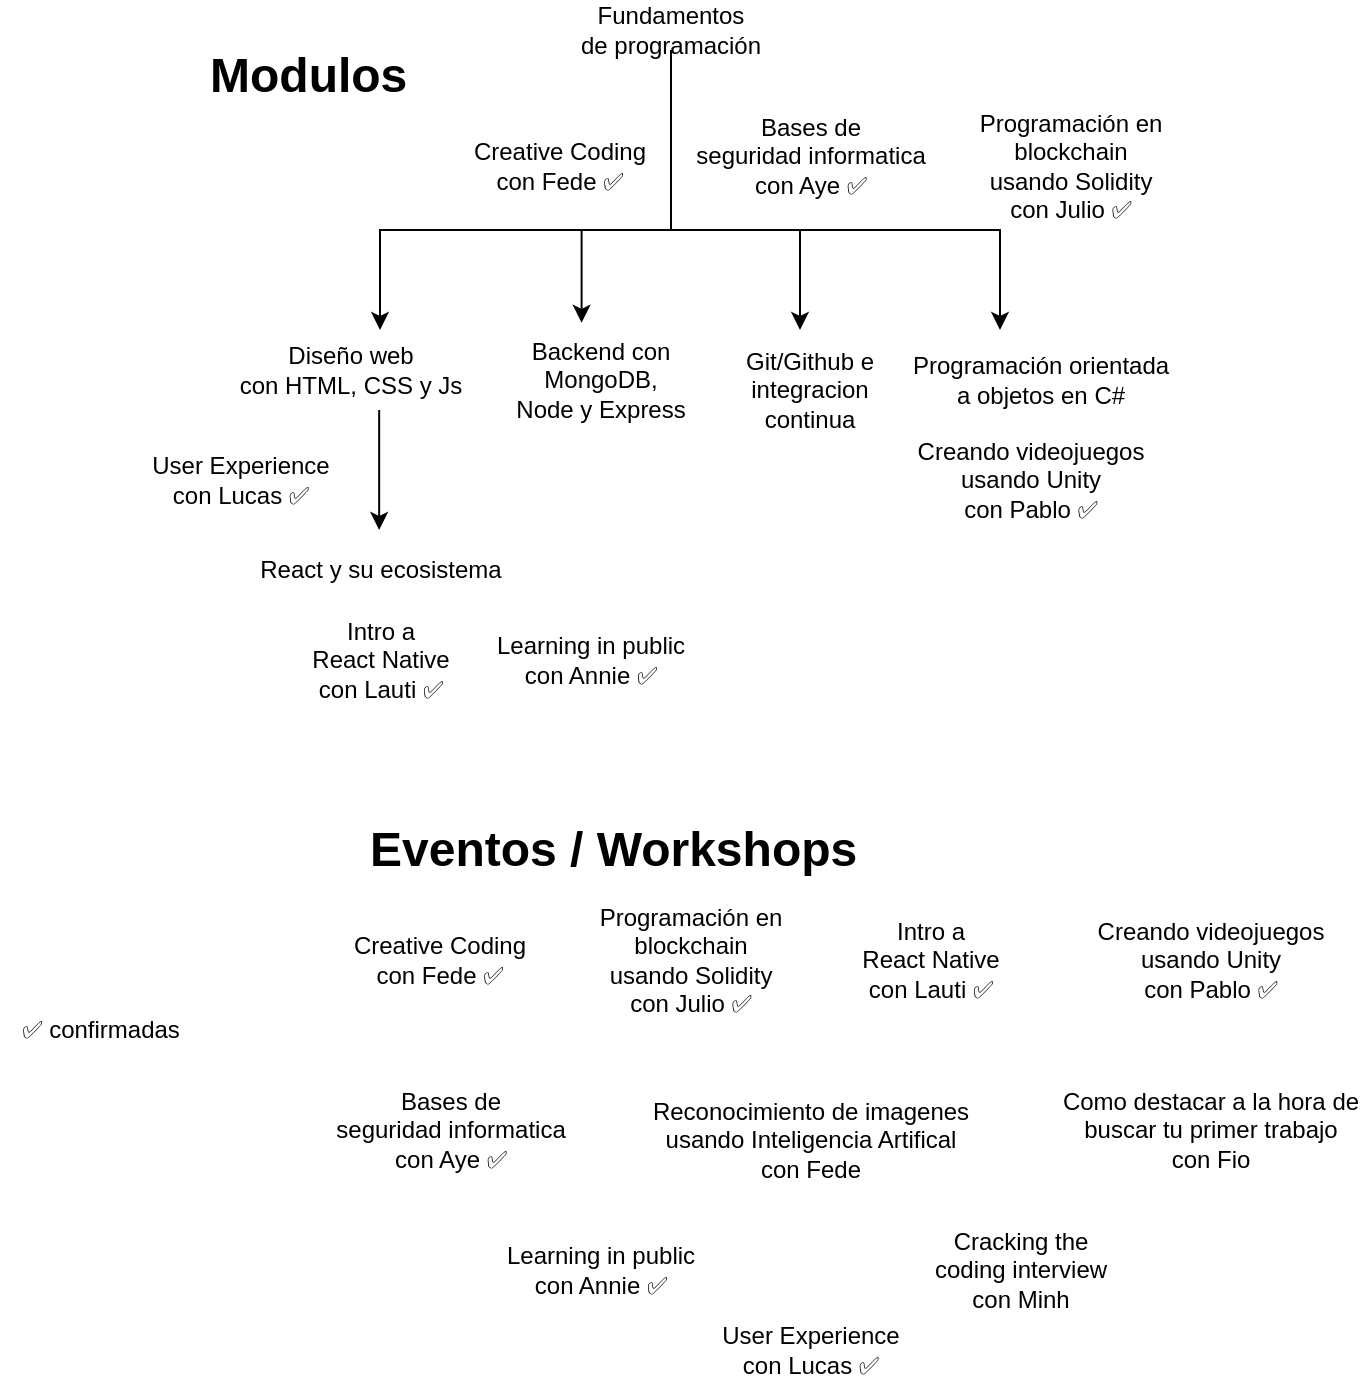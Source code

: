 <mxfile version="14.5.10" type="github">
  <diagram id="7E8aFTh_Ut4RKtqhWOqv" name="Page-1">
    <mxGraphModel dx="1538" dy="841" grid="1" gridSize="10" guides="1" tooltips="1" connect="1" arrows="1" fold="1" page="1" pageScale="1" pageWidth="850" pageHeight="1100" math="0" shadow="0">
      <root>
        <mxCell id="0" />
        <mxCell id="1" parent="0" />
        <mxCell id="SbtuQIadwy2TGa4tqadt-1" style="edgeStyle=orthogonalEdgeStyle;rounded=0;orthogonalLoop=1;jettySize=auto;html=1;exitX=0.5;exitY=1;exitDx=0;exitDy=0;entryX=0.408;entryY=-0.072;entryDx=0;entryDy=0;entryPerimeter=0;" edge="1" parent="1" source="SbtuQIadwy2TGa4tqadt-5" target="SbtuQIadwy2TGa4tqadt-6">
          <mxGeometry relative="1" as="geometry">
            <mxPoint x="373" y="220" as="targetPoint" />
            <Array as="points">
              <mxPoint x="419" y="200" />
              <mxPoint x="374" y="200" />
            </Array>
          </mxGeometry>
        </mxCell>
        <mxCell id="SbtuQIadwy2TGa4tqadt-2" style="edgeStyle=orthogonalEdgeStyle;rounded=0;orthogonalLoop=1;jettySize=auto;html=1;exitX=0.5;exitY=1;exitDx=0;exitDy=0;" edge="1" parent="1" source="SbtuQIadwy2TGa4tqadt-5">
          <mxGeometry relative="1" as="geometry">
            <mxPoint x="483" y="250" as="targetPoint" />
            <Array as="points">
              <mxPoint x="419" y="200" />
              <mxPoint x="483" y="200" />
            </Array>
          </mxGeometry>
        </mxCell>
        <mxCell id="SbtuQIadwy2TGa4tqadt-3" style="edgeStyle=orthogonalEdgeStyle;rounded=0;orthogonalLoop=1;jettySize=auto;html=1;exitX=0.5;exitY=1;exitDx=0;exitDy=0;" edge="1" parent="1" source="SbtuQIadwy2TGa4tqadt-5">
          <mxGeometry relative="1" as="geometry">
            <mxPoint x="583" y="250" as="targetPoint" />
            <Array as="points">
              <mxPoint x="419" y="200" />
              <mxPoint x="583" y="200" />
            </Array>
          </mxGeometry>
        </mxCell>
        <mxCell id="SbtuQIadwy2TGa4tqadt-4" style="edgeStyle=orthogonalEdgeStyle;rounded=0;orthogonalLoop=1;jettySize=auto;html=1;exitX=0.5;exitY=1;exitDx=0;exitDy=0;" edge="1" parent="1" source="SbtuQIadwy2TGa4tqadt-5">
          <mxGeometry relative="1" as="geometry">
            <mxPoint x="273" y="250" as="targetPoint" />
            <Array as="points">
              <mxPoint x="419" y="200" />
              <mxPoint x="273" y="200" />
            </Array>
          </mxGeometry>
        </mxCell>
        <mxCell id="SbtuQIadwy2TGa4tqadt-5" value="Fundamentos&lt;br&gt;de programación" style="text;html=1;strokeColor=none;fillColor=none;align=center;verticalAlign=middle;whiteSpace=wrap;rounded=0;shadow=0;" vertex="1" parent="1">
          <mxGeometry x="366" y="90" width="105" height="20" as="geometry" />
        </mxCell>
        <mxCell id="SbtuQIadwy2TGa4tqadt-6" value="Backend con&lt;br&gt;MongoDB,&lt;br&gt;Node y Express" style="text;html=1;align=center;verticalAlign=middle;resizable=0;points=[];autosize=1;" vertex="1" parent="1">
          <mxGeometry x="333" y="250" width="100" height="50" as="geometry" />
        </mxCell>
        <mxCell id="SbtuQIadwy2TGa4tqadt-7" value="React y su ecosistema" style="text;html=1;align=center;verticalAlign=middle;resizable=0;points=[];autosize=1;" vertex="1" parent="1">
          <mxGeometry x="203" y="360" width="140" height="20" as="geometry" />
        </mxCell>
        <mxCell id="SbtuQIadwy2TGa4tqadt-8" style="edgeStyle=orthogonalEdgeStyle;rounded=0;orthogonalLoop=1;jettySize=auto;html=1;" edge="1" parent="1">
          <mxGeometry relative="1" as="geometry">
            <mxPoint x="272.58" y="350" as="targetPoint" />
            <mxPoint x="272.58" y="290" as="sourcePoint" />
          </mxGeometry>
        </mxCell>
        <mxCell id="SbtuQIadwy2TGa4tqadt-9" value="Diseño web&lt;br&gt;con HTML, CSS y Js" style="text;html=1;align=center;verticalAlign=middle;resizable=0;points=[];autosize=1;" vertex="1" parent="1">
          <mxGeometry x="193" y="255" width="130" height="30" as="geometry" />
        </mxCell>
        <mxCell id="SbtuQIadwy2TGa4tqadt-10" value="Git/Github e integracion continua" style="text;html=1;strokeColor=none;fillColor=none;align=center;verticalAlign=middle;whiteSpace=wrap;rounded=0;" vertex="1" parent="1">
          <mxGeometry x="443" y="270" width="90" height="20" as="geometry" />
        </mxCell>
        <mxCell id="SbtuQIadwy2TGa4tqadt-11" value="Programación orientada&lt;br&gt;a objetos en C#" style="text;html=1;align=center;verticalAlign=middle;resizable=0;points=[];autosize=1;" vertex="1" parent="1">
          <mxGeometry x="533" y="260" width="140" height="30" as="geometry" />
        </mxCell>
        <mxCell id="SbtuQIadwy2TGa4tqadt-12" value="&lt;h1&gt;&lt;span&gt;Modulos&lt;/span&gt;&lt;/h1&gt;&lt;h1&gt;&lt;br&gt;&lt;/h1&gt;" style="text;html=1;strokeColor=none;fillColor=none;spacing=5;spacingTop=-20;whiteSpace=wrap;overflow=hidden;rounded=0;" vertex="1" parent="1">
          <mxGeometry x="183" y="102.5" width="115" height="35" as="geometry" />
        </mxCell>
        <mxCell id="SbtuQIadwy2TGa4tqadt-13" value="&lt;h1&gt;Eventos / Workshops&lt;/h1&gt;&lt;p&gt;&lt;br&gt;&lt;/p&gt;" style="text;html=1;strokeColor=none;fillColor=none;spacing=5;spacingTop=-20;whiteSpace=wrap;overflow=hidden;rounded=0;" vertex="1" parent="1">
          <mxGeometry x="263" y="490" width="257" height="40" as="geometry" />
        </mxCell>
        <mxCell id="SbtuQIadwy2TGa4tqadt-14" value="Creative Coding&lt;br&gt;con Fede ✅" style="text;html=1;strokeColor=none;fillColor=none;align=center;verticalAlign=middle;whiteSpace=wrap;rounded=0;" vertex="1" parent="1">
          <mxGeometry x="258" y="557.5" width="90" height="15" as="geometry" />
        </mxCell>
        <mxCell id="SbtuQIadwy2TGa4tqadt-15" value="Programación en&lt;br&gt;blockchain&lt;br&gt;usando Solidity&lt;br&gt;con Julio&amp;nbsp;&lt;span&gt;✅&lt;/span&gt;" style="text;html=1;align=center;verticalAlign=middle;resizable=0;points=[];autosize=1;strokeColor=none;" vertex="1" parent="1">
          <mxGeometry x="373" y="535" width="110" height="60" as="geometry" />
        </mxCell>
        <mxCell id="SbtuQIadwy2TGa4tqadt-16" value="Intro a&lt;br&gt;React Native&lt;br&gt;con Lauti&amp;nbsp;&lt;span&gt;✅&lt;/span&gt;" style="text;html=1;align=center;verticalAlign=middle;resizable=0;points=[];autosize=1;strokeColor=none;" vertex="1" parent="1">
          <mxGeometry x="508" y="540" width="80" height="50" as="geometry" />
        </mxCell>
        <mxCell id="SbtuQIadwy2TGa4tqadt-17" value="Creando videojuegos&lt;br&gt;usando Unity&lt;br&gt;con Pablo&amp;nbsp;&lt;span&gt;✅&lt;/span&gt;" style="text;html=1;align=center;verticalAlign=middle;resizable=0;points=[];autosize=1;strokeColor=none;" vertex="1" parent="1">
          <mxGeometry x="623" y="540" width="130" height="50" as="geometry" />
        </mxCell>
        <mxCell id="SbtuQIadwy2TGa4tqadt-18" value="Bases de &lt;br&gt;seguridad informatica&lt;br&gt;con Aye&amp;nbsp;&lt;span&gt;✅&lt;/span&gt;" style="text;html=1;align=center;verticalAlign=middle;resizable=0;points=[];autosize=1;strokeColor=none;" vertex="1" parent="1">
          <mxGeometry x="423" y="137.5" width="130" height="50" as="geometry" />
        </mxCell>
        <mxCell id="SbtuQIadwy2TGa4tqadt-19" value="Reconocimiento de imagenes&lt;br&gt;usando Inteligencia Artifical&lt;br&gt;con Fede" style="text;html=1;align=center;verticalAlign=middle;resizable=0;points=[];autosize=1;strokeColor=none;" vertex="1" parent="1">
          <mxGeometry x="403" y="630" width="170" height="50" as="geometry" />
        </mxCell>
        <mxCell id="SbtuQIadwy2TGa4tqadt-20" value="Como destacar a la hora de&lt;br&gt;buscar tu primer trabajo&lt;br&gt;con Fio" style="text;html=1;align=center;verticalAlign=middle;resizable=0;points=[];autosize=1;strokeColor=none;" vertex="1" parent="1">
          <mxGeometry x="608" y="625" width="160" height="50" as="geometry" />
        </mxCell>
        <mxCell id="SbtuQIadwy2TGa4tqadt-21" value="Learning in public&lt;br&gt;con Annie ✅" style="text;html=1;align=center;verticalAlign=middle;resizable=0;points=[];autosize=1;strokeColor=none;" vertex="1" parent="1">
          <mxGeometry x="328" y="705" width="110" height="30" as="geometry" />
        </mxCell>
        <mxCell id="SbtuQIadwy2TGa4tqadt-22" value="Cracking the&lt;br&gt;coding interview&lt;br&gt;con Minh" style="text;html=1;align=center;verticalAlign=middle;resizable=0;points=[];autosize=1;strokeColor=none;" vertex="1" parent="1">
          <mxGeometry x="543" y="695" width="100" height="50" as="geometry" />
        </mxCell>
        <mxCell id="SbtuQIadwy2TGa4tqadt-23" value="&lt;span&gt;✅ confirmadas&lt;/span&gt;" style="text;html=1;align=center;verticalAlign=middle;resizable=0;points=[];autosize=1;strokeColor=none;" vertex="1" parent="1">
          <mxGeometry x="83" y="590" width="100" height="20" as="geometry" />
        </mxCell>
        <mxCell id="SbtuQIadwy2TGa4tqadt-24" value="User Experience&lt;br&gt;con Lucas ✅" style="text;html=1;align=center;verticalAlign=middle;resizable=0;points=[];autosize=1;strokeColor=none;" vertex="1" parent="1">
          <mxGeometry x="438" y="745" width="100" height="30" as="geometry" />
        </mxCell>
        <mxCell id="SbtuQIadwy2TGa4tqadt-25" value="Creative Coding&lt;br&gt;con Fede ✅" style="text;html=1;strokeColor=none;fillColor=none;align=center;verticalAlign=middle;whiteSpace=wrap;rounded=0;" vertex="1" parent="1">
          <mxGeometry x="318" y="160" width="90" height="15" as="geometry" />
        </mxCell>
        <mxCell id="SbtuQIadwy2TGa4tqadt-26" value="Bases de &lt;br&gt;seguridad informatica&lt;br&gt;con Aye&amp;nbsp;&lt;span&gt;✅&lt;/span&gt;" style="text;html=1;align=center;verticalAlign=middle;resizable=0;points=[];autosize=1;strokeColor=none;" vertex="1" parent="1">
          <mxGeometry x="243" y="625" width="130" height="50" as="geometry" />
        </mxCell>
        <mxCell id="SbtuQIadwy2TGa4tqadt-27" value="Programación en&lt;br&gt;blockchain&lt;br&gt;usando Solidity&lt;br&gt;con Julio&amp;nbsp;&lt;span&gt;✅&lt;/span&gt;" style="text;html=1;align=center;verticalAlign=middle;resizable=0;points=[];autosize=1;strokeColor=none;" vertex="1" parent="1">
          <mxGeometry x="563" y="137.5" width="110" height="60" as="geometry" />
        </mxCell>
        <mxCell id="SbtuQIadwy2TGa4tqadt-28" value="Intro a&lt;br&gt;React Native&lt;br&gt;con Lauti&amp;nbsp;&lt;span&gt;✅&lt;/span&gt;" style="text;html=1;align=center;verticalAlign=middle;resizable=0;points=[];autosize=1;strokeColor=none;" vertex="1" parent="1">
          <mxGeometry x="233" y="390" width="80" height="50" as="geometry" />
        </mxCell>
        <mxCell id="SbtuQIadwy2TGa4tqadt-29" value="Creando videojuegos&lt;br&gt;usando Unity&lt;br&gt;con Pablo&amp;nbsp;&lt;span&gt;✅&lt;/span&gt;" style="text;html=1;align=center;verticalAlign=middle;resizable=0;points=[];autosize=1;strokeColor=none;" vertex="1" parent="1">
          <mxGeometry x="533" y="300" width="130" height="50" as="geometry" />
        </mxCell>
        <mxCell id="SbtuQIadwy2TGa4tqadt-30" value="User Experience&lt;br&gt;con Lucas ✅" style="text;html=1;align=center;verticalAlign=middle;resizable=0;points=[];autosize=1;strokeColor=none;" vertex="1" parent="1">
          <mxGeometry x="153" y="310" width="100" height="30" as="geometry" />
        </mxCell>
        <mxCell id="SbtuQIadwy2TGa4tqadt-31" value="Learning in public&lt;br&gt;con Annie ✅" style="text;html=1;align=center;verticalAlign=middle;resizable=0;points=[];autosize=1;strokeColor=none;" vertex="1" parent="1">
          <mxGeometry x="323" y="400" width="110" height="30" as="geometry" />
        </mxCell>
      </root>
    </mxGraphModel>
  </diagram>
</mxfile>
